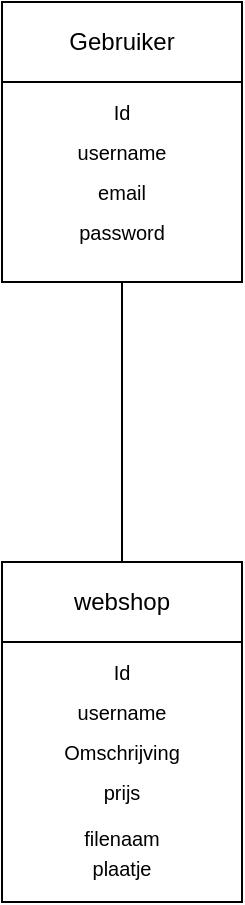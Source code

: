 <mxfile>
    <diagram id="5mloZ4xJwpGWwiPT_47O" name="Page-1">
        <mxGraphModel dx="440" dy="691" grid="1" gridSize="10" guides="1" tooltips="1" connect="1" arrows="1" fold="1" page="1" pageScale="1" pageWidth="827" pageHeight="1169" math="0" shadow="0">
            <root>
                <mxCell id="0"/>
                <mxCell id="1" parent="0"/>
                <mxCell id="2" value="webshop" style="rounded=0;whiteSpace=wrap;html=1;" parent="1" vertex="1">
                    <mxGeometry x="470" y="390" width="120" height="40" as="geometry"/>
                </mxCell>
                <mxCell id="3" value="" style="rounded=0;whiteSpace=wrap;html=1;" parent="1" vertex="1">
                    <mxGeometry x="470" y="430" width="120" height="130" as="geometry"/>
                </mxCell>
                <mxCell id="4" value="&lt;font style=&quot;font-size: 10px;&quot;&gt;Id&lt;/font&gt;" style="text;html=1;strokeColor=none;fillColor=none;align=center;verticalAlign=middle;whiteSpace=wrap;rounded=0;" vertex="1" parent="1">
                    <mxGeometry x="520" y="440" width="20" height="10" as="geometry"/>
                </mxCell>
                <mxCell id="5" value="&lt;font style=&quot;font-size: 10px;&quot;&gt;username&lt;/font&gt;" style="text;html=1;strokeColor=none;fillColor=none;align=center;verticalAlign=middle;whiteSpace=wrap;rounded=0;" vertex="1" parent="1">
                    <mxGeometry x="520" y="460" width="20" height="10" as="geometry"/>
                </mxCell>
                <mxCell id="6" value="&lt;font style=&quot;font-size: 10px;&quot;&gt;Omschrijving&lt;/font&gt;" style="text;html=1;strokeColor=none;fillColor=none;align=center;verticalAlign=middle;whiteSpace=wrap;rounded=0;" vertex="1" parent="1">
                    <mxGeometry x="520" y="480" width="20" height="10" as="geometry"/>
                </mxCell>
                <mxCell id="7" value="&lt;font style=&quot;font-size: 10px;&quot;&gt;prijs&lt;/font&gt;" style="text;html=1;strokeColor=none;fillColor=none;align=center;verticalAlign=middle;whiteSpace=wrap;rounded=0;" vertex="1" parent="1">
                    <mxGeometry x="520" y="500" width="20" height="10" as="geometry"/>
                </mxCell>
                <mxCell id="8" value="&lt;font style=&quot;font-size: 10px;&quot;&gt;filenaam plaatje&lt;/font&gt;" style="text;html=1;strokeColor=none;fillColor=none;align=center;verticalAlign=middle;whiteSpace=wrap;rounded=0;" vertex="1" parent="1">
                    <mxGeometry x="520" y="530" width="20" height="10" as="geometry"/>
                </mxCell>
                <mxCell id="9" value="Gebruiker" style="rounded=0;whiteSpace=wrap;html=1;" vertex="1" parent="1">
                    <mxGeometry x="470" y="110" width="120" height="40" as="geometry"/>
                </mxCell>
                <mxCell id="10" value="" style="rounded=0;whiteSpace=wrap;html=1;" vertex="1" parent="1">
                    <mxGeometry x="470" y="150" width="120" height="100" as="geometry"/>
                </mxCell>
                <mxCell id="11" value="&lt;font style=&quot;font-size: 10px;&quot;&gt;Id&lt;/font&gt;" style="text;html=1;strokeColor=none;fillColor=none;align=center;verticalAlign=middle;whiteSpace=wrap;rounded=0;" vertex="1" parent="1">
                    <mxGeometry x="520" y="160" width="20" height="10" as="geometry"/>
                </mxCell>
                <mxCell id="12" value="&lt;font style=&quot;font-size: 10px;&quot;&gt;username&lt;/font&gt;" style="text;html=1;strokeColor=none;fillColor=none;align=center;verticalAlign=middle;whiteSpace=wrap;rounded=0;" vertex="1" parent="1">
                    <mxGeometry x="520" y="180" width="20" height="10" as="geometry"/>
                </mxCell>
                <mxCell id="13" value="&lt;font style=&quot;font-size: 10px;&quot;&gt;email&lt;/font&gt;" style="text;html=1;strokeColor=none;fillColor=none;align=center;verticalAlign=middle;whiteSpace=wrap;rounded=0;" vertex="1" parent="1">
                    <mxGeometry x="520" y="200" width="20" height="10" as="geometry"/>
                </mxCell>
                <mxCell id="14" value="&lt;font style=&quot;font-size: 10px;&quot;&gt;password&lt;/font&gt;" style="text;html=1;strokeColor=none;fillColor=none;align=center;verticalAlign=middle;whiteSpace=wrap;rounded=0;" vertex="1" parent="1">
                    <mxGeometry x="520" y="220" width="20" height="10" as="geometry"/>
                </mxCell>
                <mxCell id="17" value="" style="endArrow=none;html=1;fontSize=10;exitX=0.5;exitY=0;exitDx=0;exitDy=0;entryX=0.5;entryY=1;entryDx=0;entryDy=0;" edge="1" parent="1" source="2" target="10">
                    <mxGeometry width="50" height="50" relative="1" as="geometry">
                        <mxPoint x="550" y="260" as="sourcePoint"/>
                        <mxPoint x="600" y="210" as="targetPoint"/>
                    </mxGeometry>
                </mxCell>
            </root>
        </mxGraphModel>
    </diagram>
</mxfile>